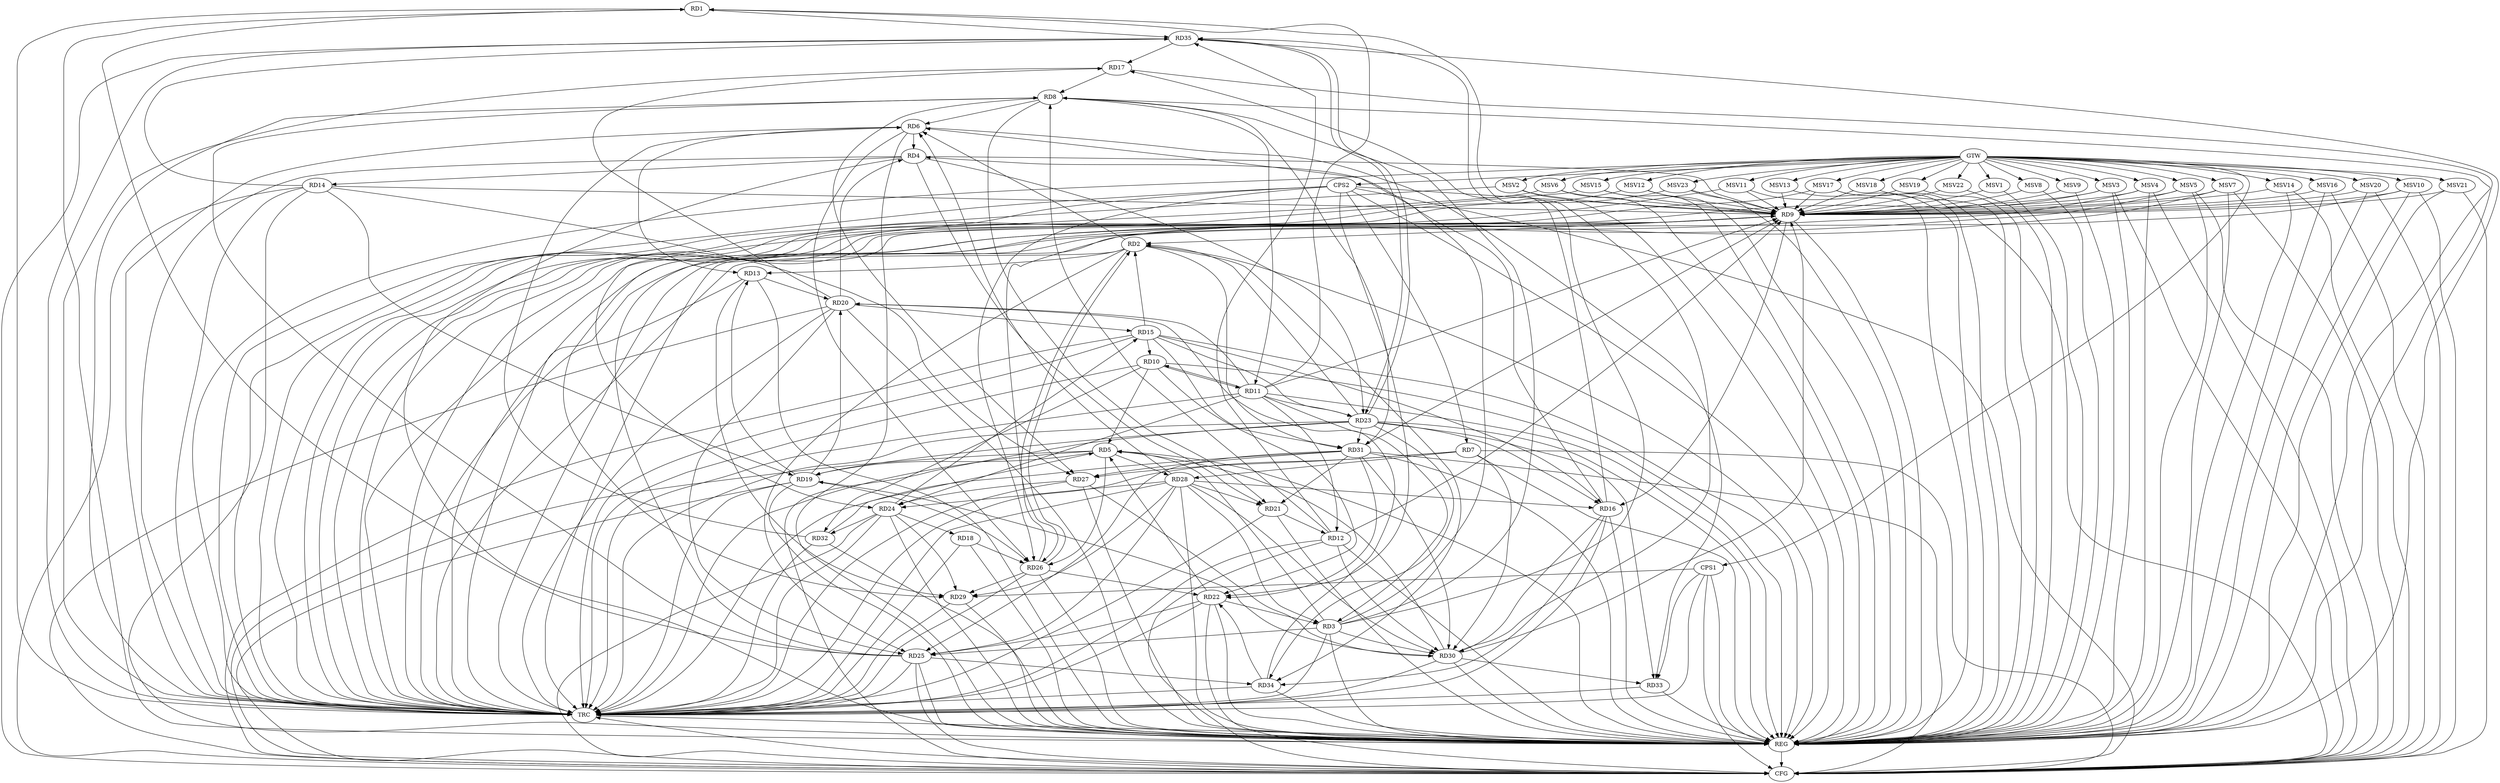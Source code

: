 strict digraph G {
  RD1 [ label="RD1" ];
  RD2 [ label="RD2" ];
  RD3 [ label="RD3" ];
  RD4 [ label="RD4" ];
  RD5 [ label="RD5" ];
  RD6 [ label="RD6" ];
  RD7 [ label="RD7" ];
  RD8 [ label="RD8" ];
  RD9 [ label="RD9" ];
  RD10 [ label="RD10" ];
  RD11 [ label="RD11" ];
  RD12 [ label="RD12" ];
  RD13 [ label="RD13" ];
  RD14 [ label="RD14" ];
  RD15 [ label="RD15" ];
  RD16 [ label="RD16" ];
  RD17 [ label="RD17" ];
  RD18 [ label="RD18" ];
  RD19 [ label="RD19" ];
  RD20 [ label="RD20" ];
  RD21 [ label="RD21" ];
  RD22 [ label="RD22" ];
  RD23 [ label="RD23" ];
  RD24 [ label="RD24" ];
  RD25 [ label="RD25" ];
  RD26 [ label="RD26" ];
  RD27 [ label="RD27" ];
  RD28 [ label="RD28" ];
  RD29 [ label="RD29" ];
  RD30 [ label="RD30" ];
  RD31 [ label="RD31" ];
  RD32 [ label="RD32" ];
  RD33 [ label="RD33" ];
  RD34 [ label="RD34" ];
  RD35 [ label="RD35" ];
  CPS1 [ label="CPS1" ];
  CPS2 [ label="CPS2" ];
  GTW [ label="GTW" ];
  REG [ label="REG" ];
  CFG [ label="CFG" ];
  TRC [ label="TRC" ];
  MSV1 [ label="MSV1" ];
  MSV2 [ label="MSV2" ];
  MSV3 [ label="MSV3" ];
  MSV4 [ label="MSV4" ];
  MSV5 [ label="MSV5" ];
  MSV6 [ label="MSV6" ];
  MSV7 [ label="MSV7" ];
  MSV8 [ label="MSV8" ];
  MSV9 [ label="MSV9" ];
  MSV10 [ label="MSV10" ];
  MSV11 [ label="MSV11" ];
  MSV12 [ label="MSV12" ];
  MSV13 [ label="MSV13" ];
  MSV14 [ label="MSV14" ];
  MSV15 [ label="MSV15" ];
  MSV16 [ label="MSV16" ];
  MSV17 [ label="MSV17" ];
  MSV18 [ label="MSV18" ];
  MSV19 [ label="MSV19" ];
  MSV20 [ label="MSV20" ];
  MSV21 [ label="MSV21" ];
  MSV22 [ label="MSV22" ];
  MSV23 [ label="MSV23" ];
  RD11 -> RD1;
  RD25 -> RD1;
  RD30 -> RD1;
  RD1 -> RD35;
  RD2 -> RD6;
  RD9 -> RD2;
  RD2 -> RD13;
  RD15 -> RD2;
  RD23 -> RD2;
  RD2 -> RD25;
  RD2 -> RD26;
  RD26 -> RD2;
  RD2 -> RD31;
  RD2 -> RD34;
  RD3 -> RD5;
  RD3 -> RD6;
  RD3 -> RD8;
  RD11 -> RD3;
  RD22 -> RD3;
  RD3 -> RD25;
  RD28 -> RD3;
  RD3 -> RD30;
  RD3 -> RD35;
  RD6 -> RD4;
  RD4 -> RD9;
  RD4 -> RD14;
  RD16 -> RD4;
  RD20 -> RD4;
  RD4 -> RD21;
  RD4 -> RD23;
  RD10 -> RD5;
  RD5 -> RD19;
  RD22 -> RD5;
  RD5 -> RD26;
  RD5 -> RD28;
  RD30 -> RD5;
  RD32 -> RD5;
  RD8 -> RD6;
  RD6 -> RD13;
  RD6 -> RD26;
  RD28 -> RD6;
  RD32 -> RD6;
  RD6 -> RD33;
  RD7 -> RD27;
  RD7 -> RD28;
  RD7 -> RD30;
  RD8 -> RD11;
  RD12 -> RD8;
  RD17 -> RD8;
  RD8 -> RD21;
  RD8 -> RD22;
  RD25 -> RD8;
  RD8 -> RD27;
  RD11 -> RD9;
  RD12 -> RD9;
  RD14 -> RD9;
  RD9 -> RD16;
  RD25 -> RD9;
  RD26 -> RD9;
  RD9 -> RD29;
  RD30 -> RD9;
  RD31 -> RD9;
  RD10 -> RD11;
  RD11 -> RD10;
  RD15 -> RD10;
  RD10 -> RD22;
  RD10 -> RD32;
  RD11 -> RD12;
  RD11 -> RD20;
  RD11 -> RD23;
  RD11 -> RD24;
  RD21 -> RD12;
  RD12 -> RD30;
  RD12 -> RD35;
  RD19 -> RD13;
  RD13 -> RD20;
  RD13 -> RD29;
  RD14 -> RD19;
  RD14 -> RD27;
  RD14 -> RD35;
  RD15 -> RD16;
  RD20 -> RD15;
  RD15 -> RD23;
  RD24 -> RD15;
  RD15 -> RD31;
  RD16 -> RD17;
  RD23 -> RD16;
  RD28 -> RD16;
  RD16 -> RD30;
  RD16 -> RD34;
  RD20 -> RD17;
  RD35 -> RD17;
  RD24 -> RD18;
  RD18 -> RD26;
  RD19 -> RD20;
  RD23 -> RD19;
  RD19 -> RD26;
  RD30 -> RD19;
  RD20 -> RD25;
  RD34 -> RD20;
  RD28 -> RD21;
  RD31 -> RD21;
  RD22 -> RD25;
  RD26 -> RD22;
  RD31 -> RD22;
  RD34 -> RD22;
  RD23 -> RD31;
  RD23 -> RD33;
  RD23 -> RD34;
  RD23 -> RD35;
  RD35 -> RD23;
  RD27 -> RD24;
  RD28 -> RD24;
  RD24 -> RD29;
  RD24 -> RD32;
  RD28 -> RD25;
  RD31 -> RD25;
  RD25 -> RD34;
  RD26 -> RD29;
  RD27 -> RD30;
  RD31 -> RD27;
  RD28 -> RD29;
  RD28 -> RD30;
  RD31 -> RD30;
  RD30 -> RD33;
  CPS1 -> RD29;
  CPS1 -> RD33;
  CPS2 -> RD26;
  CPS2 -> RD7;
  CPS2 -> RD31;
  CPS2 -> RD9;
  CPS2 -> RD24;
  GTW -> CPS1;
  GTW -> CPS2;
  RD1 -> REG;
  RD2 -> REG;
  RD3 -> REG;
  RD4 -> REG;
  RD5 -> REG;
  RD6 -> REG;
  RD7 -> REG;
  RD8 -> REG;
  RD9 -> REG;
  RD10 -> REG;
  RD11 -> REG;
  RD12 -> REG;
  RD13 -> REG;
  RD14 -> REG;
  RD15 -> REG;
  RD16 -> REG;
  RD17 -> REG;
  RD18 -> REG;
  RD19 -> REG;
  RD20 -> REG;
  RD21 -> REG;
  RD22 -> REG;
  RD23 -> REG;
  RD24 -> REG;
  RD25 -> REG;
  RD26 -> REG;
  RD27 -> REG;
  RD28 -> REG;
  RD29 -> REG;
  RD30 -> REG;
  RD31 -> REG;
  RD32 -> REG;
  RD33 -> REG;
  RD34 -> REG;
  RD35 -> REG;
  CPS1 -> REG;
  CPS2 -> REG;
  RD20 -> CFG;
  CPS2 -> CFG;
  RD23 -> CFG;
  RD19 -> CFG;
  RD24 -> CFG;
  RD12 -> CFG;
  RD25 -> CFG;
  RD14 -> CFG;
  RD35 -> CFG;
  RD7 -> CFG;
  RD22 -> CFG;
  CPS1 -> CFG;
  RD15 -> CFG;
  RD31 -> CFG;
  RD5 -> CFG;
  REG -> CFG;
  RD1 -> TRC;
  RD2 -> TRC;
  RD3 -> TRC;
  RD4 -> TRC;
  RD5 -> TRC;
  RD6 -> TRC;
  RD7 -> TRC;
  RD8 -> TRC;
  RD9 -> TRC;
  RD10 -> TRC;
  RD11 -> TRC;
  RD12 -> TRC;
  RD13 -> TRC;
  RD14 -> TRC;
  RD15 -> TRC;
  RD16 -> TRC;
  RD17 -> TRC;
  RD18 -> TRC;
  RD19 -> TRC;
  RD20 -> TRC;
  RD21 -> TRC;
  RD22 -> TRC;
  RD23 -> TRC;
  RD24 -> TRC;
  RD25 -> TRC;
  RD26 -> TRC;
  RD27 -> TRC;
  RD28 -> TRC;
  RD29 -> TRC;
  RD30 -> TRC;
  RD31 -> TRC;
  RD32 -> TRC;
  RD33 -> TRC;
  RD34 -> TRC;
  RD35 -> TRC;
  CPS1 -> TRC;
  CPS2 -> TRC;
  GTW -> TRC;
  CFG -> TRC;
  TRC -> REG;
  MSV1 -> RD9;
  GTW -> MSV1;
  MSV1 -> REG;
  MSV2 -> RD9;
  MSV3 -> RD9;
  MSV4 -> RD9;
  GTW -> MSV2;
  MSV2 -> REG;
  MSV2 -> TRC;
  GTW -> MSV3;
  MSV3 -> REG;
  MSV3 -> TRC;
  MSV3 -> CFG;
  GTW -> MSV4;
  MSV4 -> REG;
  MSV4 -> TRC;
  MSV4 -> CFG;
  MSV5 -> RD9;
  MSV6 -> RD9;
  GTW -> MSV5;
  MSV5 -> REG;
  MSV5 -> TRC;
  MSV5 -> CFG;
  GTW -> MSV6;
  MSV6 -> REG;
  MSV6 -> TRC;
  MSV7 -> RD9;
  MSV8 -> RD9;
  MSV9 -> RD9;
  GTW -> MSV7;
  MSV7 -> REG;
  MSV7 -> TRC;
  MSV7 -> CFG;
  GTW -> MSV8;
  MSV8 -> REG;
  GTW -> MSV9;
  MSV9 -> REG;
  MSV10 -> RD9;
  GTW -> MSV10;
  MSV10 -> REG;
  MSV10 -> TRC;
  MSV10 -> CFG;
  MSV11 -> RD9;
  MSV12 -> RD9;
  MSV13 -> RD9;
  MSV14 -> RD9;
  GTW -> MSV11;
  MSV11 -> REG;
  MSV11 -> TRC;
  GTW -> MSV12;
  MSV12 -> REG;
  MSV12 -> TRC;
  GTW -> MSV13;
  MSV13 -> REG;
  GTW -> MSV14;
  MSV14 -> REG;
  MSV14 -> CFG;
  MSV15 -> RD9;
  MSV16 -> RD9;
  GTW -> MSV15;
  MSV15 -> REG;
  MSV15 -> TRC;
  GTW -> MSV16;
  MSV16 -> REG;
  MSV16 -> CFG;
  MSV17 -> RD9;
  MSV18 -> RD9;
  GTW -> MSV17;
  MSV17 -> REG;
  MSV17 -> TRC;
  MSV17 -> CFG;
  GTW -> MSV18;
  MSV18 -> REG;
  MSV19 -> RD9;
  GTW -> MSV19;
  MSV19 -> REG;
  MSV20 -> RD9;
  MSV21 -> RD9;
  MSV22 -> RD9;
  GTW -> MSV20;
  MSV20 -> REG;
  MSV20 -> CFG;
  GTW -> MSV21;
  MSV21 -> REG;
  MSV21 -> CFG;
  GTW -> MSV22;
  MSV22 -> REG;
  MSV23 -> RD9;
  GTW -> MSV23;
  MSV23 -> REG;
  MSV23 -> TRC;
}
